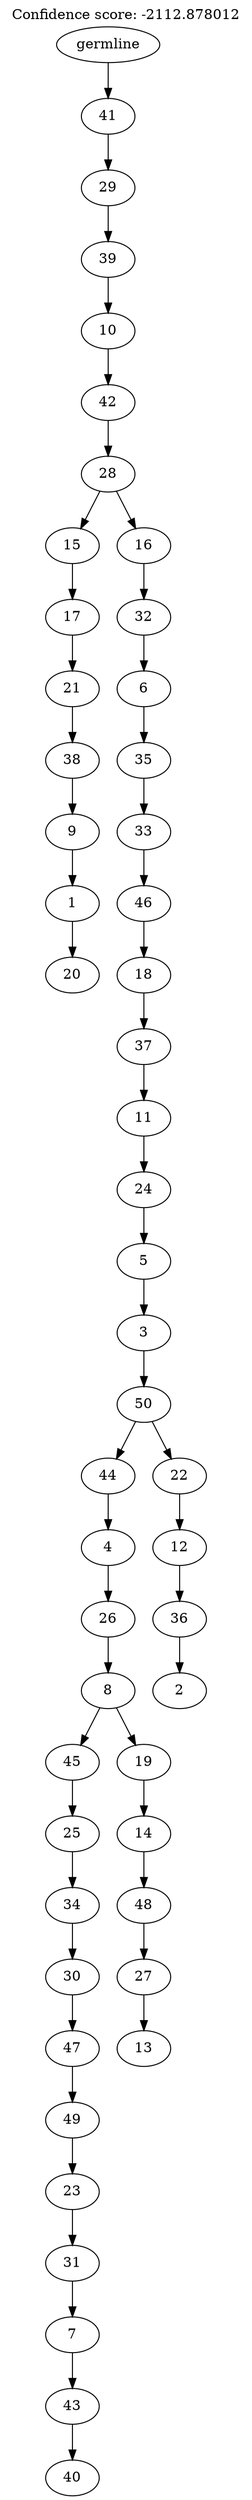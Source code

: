 digraph g {
	"49" -> "50";
	"50" [label="20"];
	"48" -> "49";
	"49" [label="1"];
	"47" -> "48";
	"48" [label="9"];
	"46" -> "47";
	"47" [label="38"];
	"45" -> "46";
	"46" [label="21"];
	"44" -> "45";
	"45" [label="17"];
	"42" -> "43";
	"43" [label="40"];
	"41" -> "42";
	"42" [label="43"];
	"40" -> "41";
	"41" [label="7"];
	"39" -> "40";
	"40" [label="31"];
	"38" -> "39";
	"39" [label="23"];
	"37" -> "38";
	"38" [label="49"];
	"36" -> "37";
	"37" [label="47"];
	"35" -> "36";
	"36" [label="30"];
	"34" -> "35";
	"35" [label="34"];
	"33" -> "34";
	"34" [label="25"];
	"31" -> "32";
	"32" [label="13"];
	"30" -> "31";
	"31" [label="27"];
	"29" -> "30";
	"30" [label="48"];
	"28" -> "29";
	"29" [label="14"];
	"27" -> "28";
	"28" [label="19"];
	"27" -> "33";
	"33" [label="45"];
	"26" -> "27";
	"27" [label="8"];
	"25" -> "26";
	"26" [label="26"];
	"24" -> "25";
	"25" [label="4"];
	"22" -> "23";
	"23" [label="2"];
	"21" -> "22";
	"22" [label="36"];
	"20" -> "21";
	"21" [label="12"];
	"19" -> "20";
	"20" [label="22"];
	"19" -> "24";
	"24" [label="44"];
	"18" -> "19";
	"19" [label="50"];
	"17" -> "18";
	"18" [label="3"];
	"16" -> "17";
	"17" [label="5"];
	"15" -> "16";
	"16" [label="24"];
	"14" -> "15";
	"15" [label="11"];
	"13" -> "14";
	"14" [label="37"];
	"12" -> "13";
	"13" [label="18"];
	"11" -> "12";
	"12" [label="46"];
	"10" -> "11";
	"11" [label="33"];
	"9" -> "10";
	"10" [label="35"];
	"8" -> "9";
	"9" [label="6"];
	"7" -> "8";
	"8" [label="32"];
	"6" -> "7";
	"7" [label="16"];
	"6" -> "44";
	"44" [label="15"];
	"5" -> "6";
	"6" [label="28"];
	"4" -> "5";
	"5" [label="42"];
	"3" -> "4";
	"4" [label="10"];
	"2" -> "3";
	"3" [label="39"];
	"1" -> "2";
	"2" [label="29"];
	"0" -> "1";
	"1" [label="41"];
	"0" [label="germline"];
	labelloc="t";
	label="Confidence score: -2112.878012";
}

